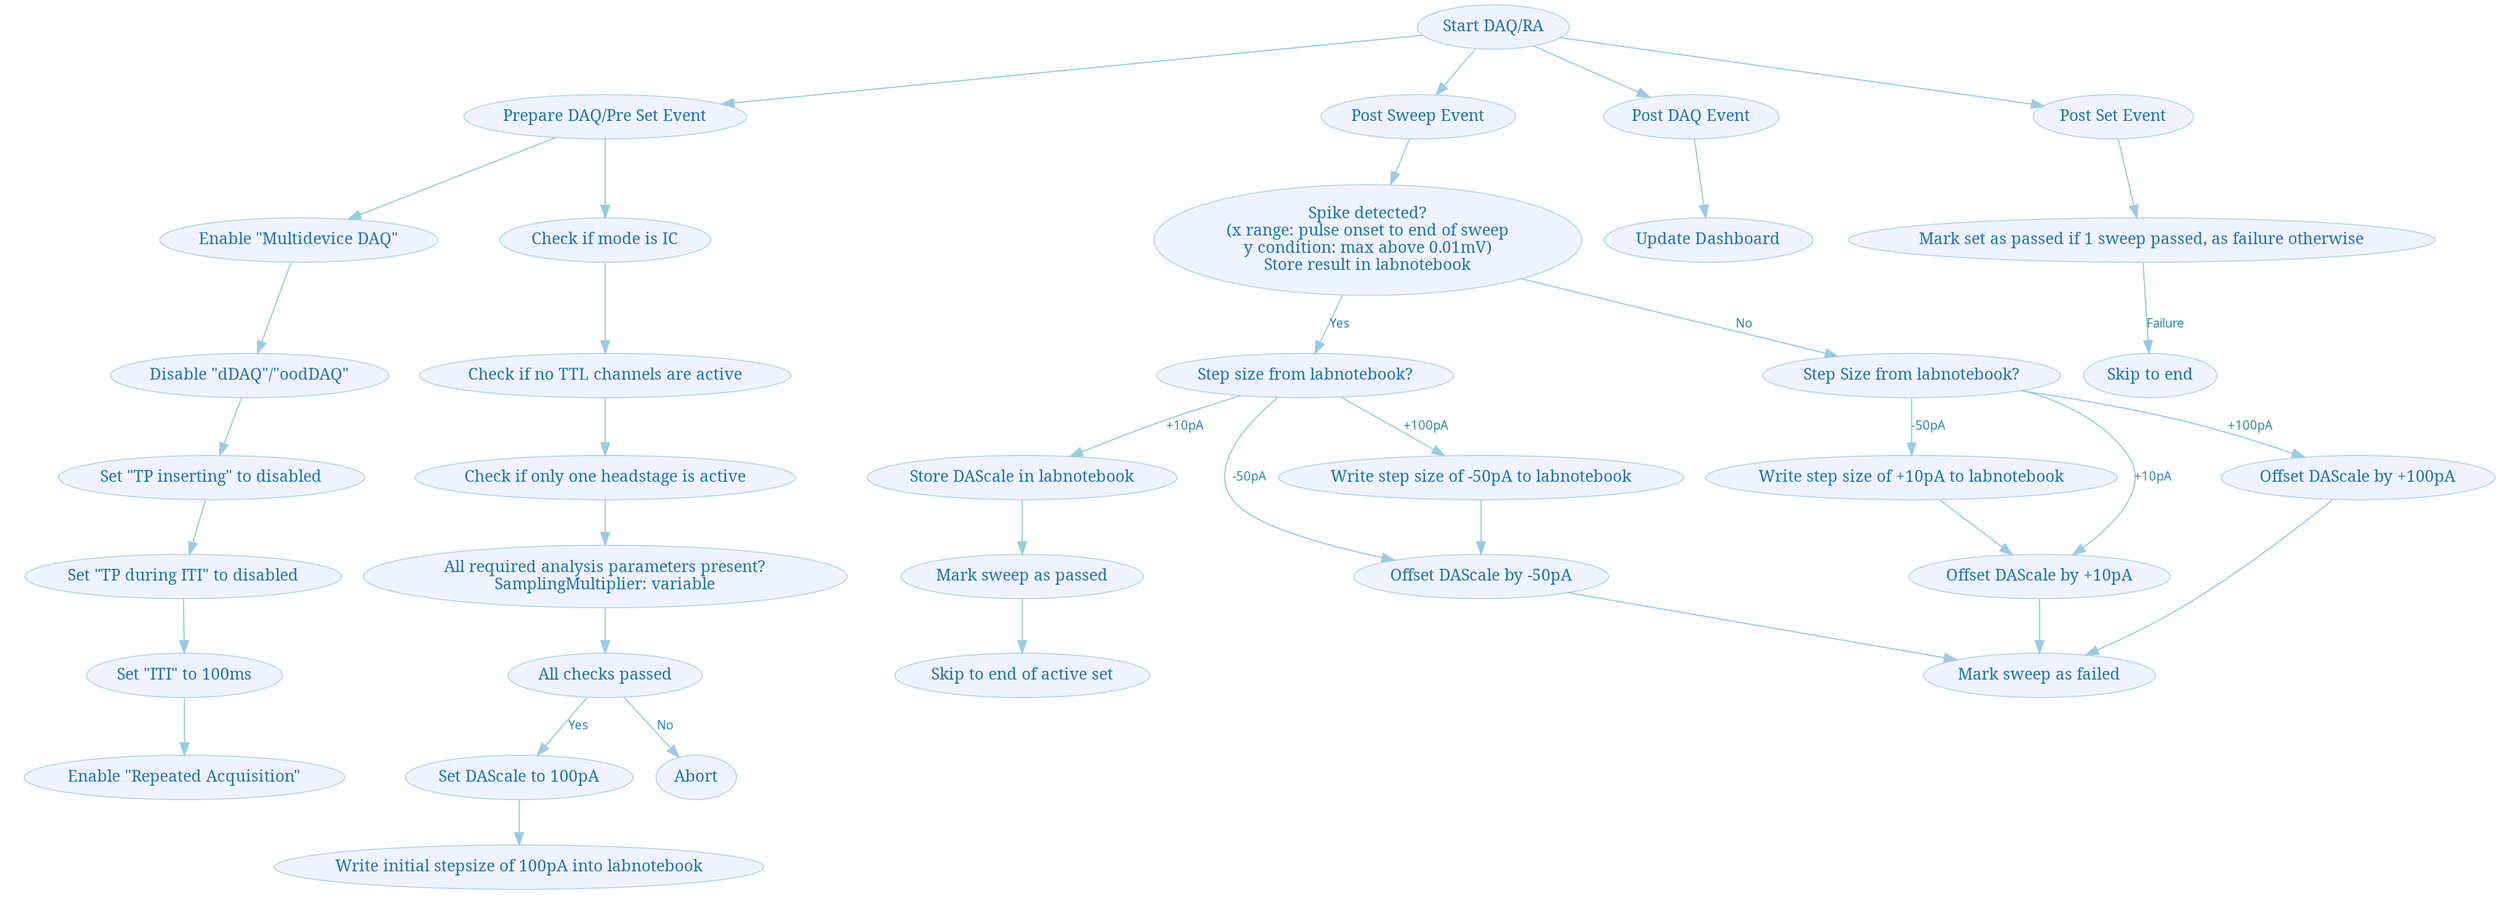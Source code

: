 digraph G {
    fontname="sans-serif";
    ratio="0,01";
    center="true";
    compound="true";
    penwidth="0.1";
    edge [comment="Wildcard edge",
          fontname="sans-serif",
          fontsize=10,
          colorscheme="blues3",
          color=2,
          fontcolor=3];
    node [fontname="serif",
          fontsize=13,
          fillcolor="1",
          colorscheme="blues4",
          color="2",
          fontcolor="4",
          style="filled"];
    "Start DAQ/RA";
    "Start DAQ/RA" -> "Prepare DAQ/Pre Set Event";
    "Post Sweep Event";
    "Start DAQ/RA" -> "Post Sweep Event";
    "Post DAQ Event";
    "Start DAQ/RA" -> "Post DAQ Event";
    "Post DAQ Event" -> "Update Dashboard";
    subgraph cluster_preDAQ {
        color="invis";
        edge [comment="Wildcard node added automatic in EG."];
        node [comment="Wildcard node added automatic in EG."];
        "Enable \"Multidevice DAQ\"";
        "Disable \"dDAQ\"/\"oodDAQ\"";
        "Enable \"Repeated Acquisition\"";
        "Check if no TTL channels are active";
        "Set \"TP during ITI\" to disabled";
        "Prepare DAQ/Pre Set Event";
        "Check if only one headstage is active";
        "All checks passed";
        "All required analysis parameters present?\nSamplingMultiplier: variable";
        "Prepare DAQ/Pre Set Event" -> "Enable \"Multidevice DAQ\"";
        "Enable \"Multidevice DAQ\"" -> "Disable \"dDAQ\"/\"oodDAQ\"";
        "Disable \"dDAQ\"/\"oodDAQ\"" -> "Set \"TP inserting\" to disabled";
        "Set \"TP inserting\" to disabled" -> "Set \"TP during ITI\" to disabled";
        "Set \"TP during ITI\" to disabled" -> "Set \"ITI\" to 100ms";
        "Set \"ITI\" to 100ms" -> "Enable \"Repeated Acquisition\"";
        "Prepare DAQ/Pre Set Event" -> "Check if mode is IC";
        "Check if mode is IC" -> "Check if no TTL channels are active";
        "Check if no TTL channels are active" -> "Check if only one headstage is active";
        "Check if only one headstage is active" -> "All required analysis parameters present?\nSamplingMultiplier: variable";
        "All required analysis parameters present?\nSamplingMultiplier: variable" -> "All checks passed";
        "All checks passed" -> "Set DAScale to 100pA"  [label="Yes"];
        "Write initial stepsize of 100pA into labnotebook";
        "Set DAScale to 100pA" -> "Write initial stepsize of 100pA into labnotebook";
        "Abort";
        "All checks passed" -> "Abort"  [label="No"];
    }

    "Spike detected?\n(x range: pulse onset to end of sweep\ny condition: max above 0.01mV)\nStore result in labnotebook";
    "Post Sweep Event" -> "Spike detected?\n(x range: pulse onset to end of sweep\ny condition: max above 0.01mV)\nStore result in labnotebook";
    "Spike detected?\n(x range: pulse onset to end of sweep\ny condition: max above 0.01mV)\nStore result in labnotebook" -> "Step size from labnotebook?"  [label="Yes"];
    "Step size from labnotebook?" -> "Store DAScale in labnotebook"  [label="+10pA"];
    "Skip to end of active set";
    "Offset DAScale by -50pA";
    "Step size from labnotebook?" -> "Offset DAScale by -50pA"  [label="-50pA"];
    "Write step size of -50pA to labnotebook";
    "Step size from labnotebook?" -> "Write step size of -50pA to labnotebook"  [label="+100pA"];
    "Write step size of -50pA to labnotebook" -> "Offset DAScale by -50pA";
    "Step size from labnotebook?";
    "Step Size from labnotebook?";
    "Spike detected?\n(x range: pulse onset to end of sweep\ny condition: max above 0.01mV)\nStore result in labnotebook" -> "Step Size from labnotebook?"  [label="No"];
    "Write step size of +10pA to labnotebook";
    "Offset DAScale by +10pA";
    "Offset DAScale by +100pA";
    "Step Size from labnotebook?" -> "Offset DAScale by +10pA"  [label="+10pA"];
    "Step Size from labnotebook?" -> "Write step size of +10pA to labnotebook"  [label="-50pA"];
    "Step Size from labnotebook?" -> "Offset DAScale by +100pA"  [label="+100pA"];
    "Write step size of +10pA to labnotebook" -> "Offset DAScale by +10pA";
    "Mark sweep as passed";
    "Mark sweep as passed" -> "Skip to end of active set";
    "Store DAScale in labnotebook" -> "Mark sweep as passed";
    "Mark sweep as failed";
    "Offset DAScale by -50pA" -> "Mark sweep as failed";
    "Offset DAScale by +10pA" -> "Mark sweep as failed";
    "Offset DAScale by +100pA" -> "Mark sweep as failed";
    "Start DAQ/RA" -> "Post Set Event";
    "Post Set Event" -> "Mark set as passed if 1 sweep passed, as failure otherwise";
    "Mark set as passed if 1 sweep passed, as failure otherwise" -> "Skip to end"  [label="Failure"];
}
